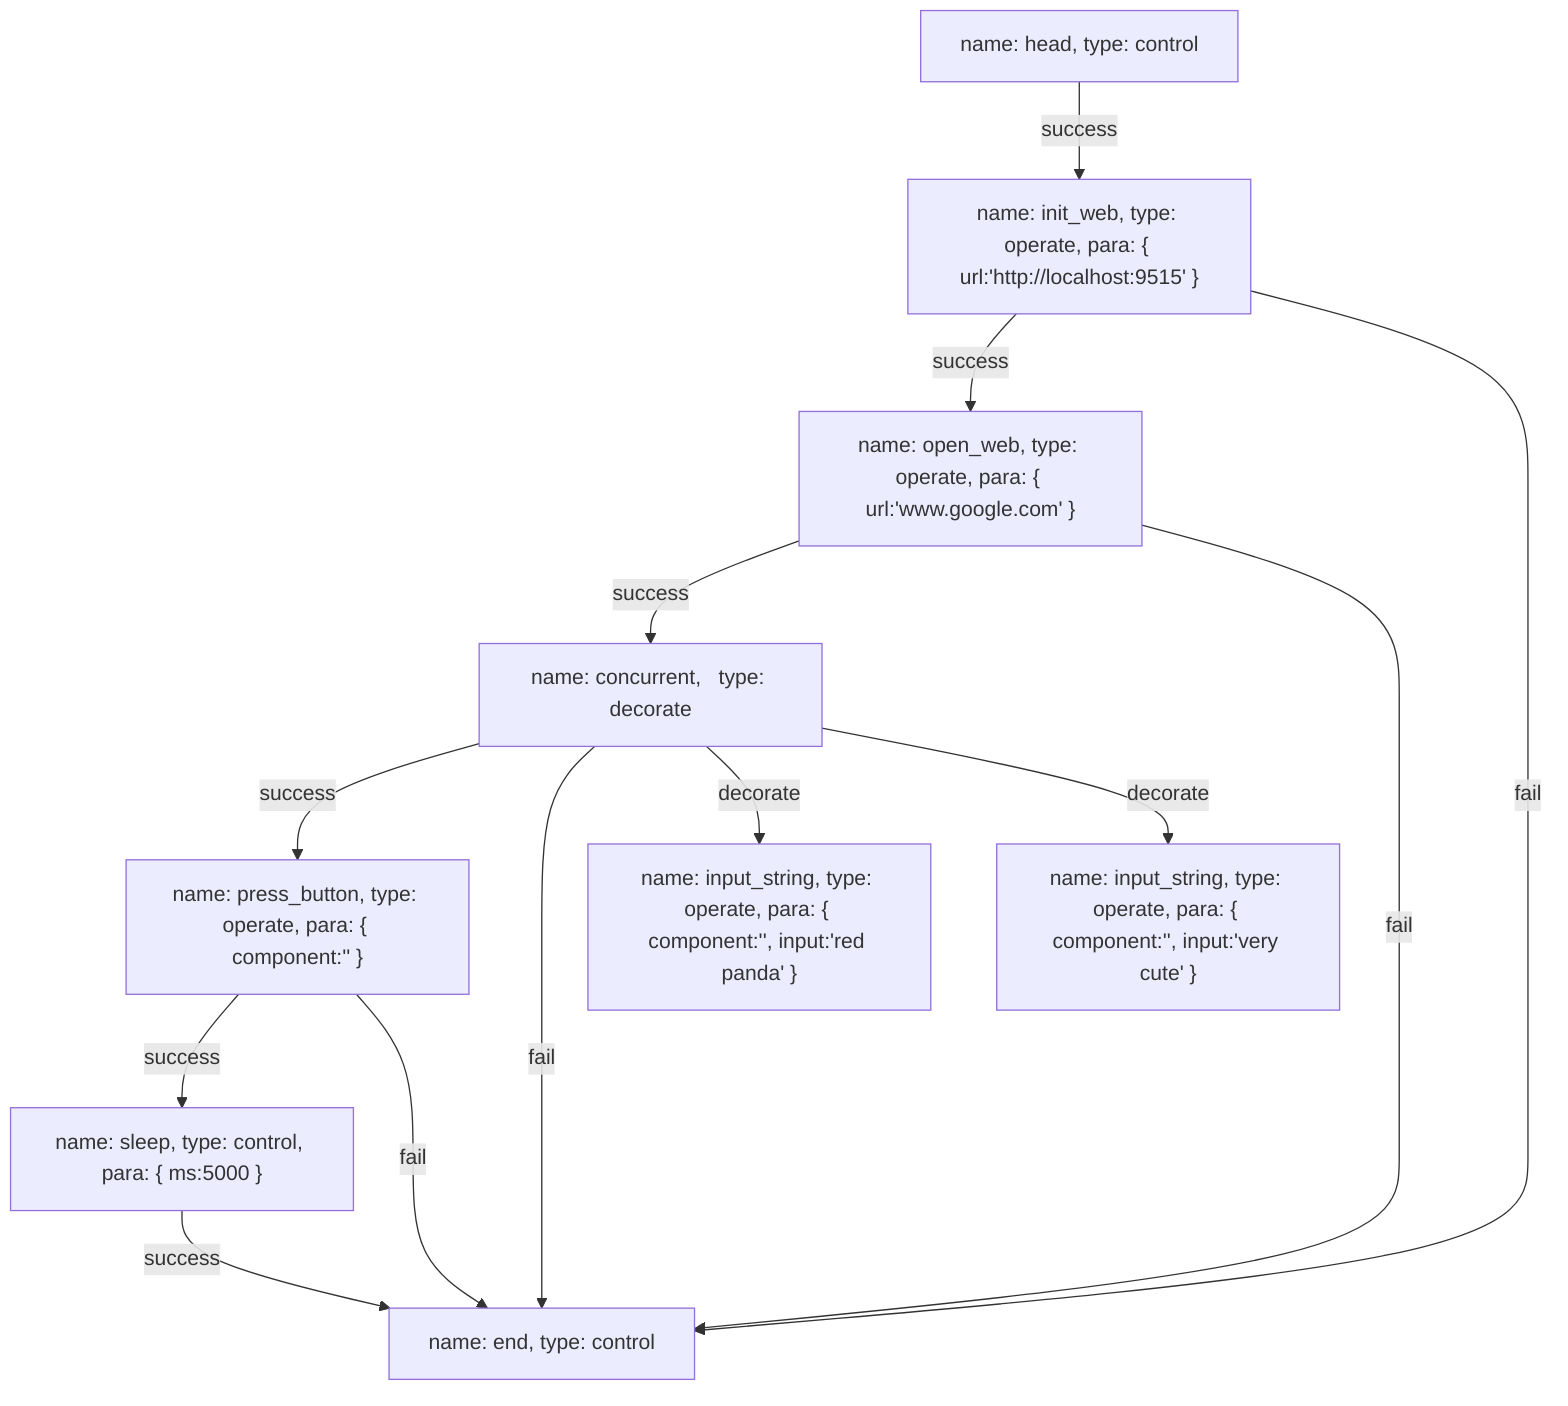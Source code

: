 flowchart TD
    ct001["name: head,  type: control"]
    ct002["name: end,   type: control"]
    ct003["name: sleep, type: control, para: { ms:5000 }"]
    op001["name: init_web, type: operate, para: { url:'http://localhost:9515' }"]
    op002["name: open_web, type: operate, para: { url:'www.google.com' }"]
    de001["name: concurrent,   type: decorate"] 
    op003["name: input_string, type: operate, para: { component:'', input:'red panda' }"]
    op004["name: input_string, type: operate, para: { component:'', input:'very cute' }"]
    op005["name: press_button, type: operate, para: { component:'' }"]

    ct001 -->|success| op001
    op001 -->|success| op002
    op002 -->|success| de001
    op005 -->|success| ct003
    ct003 -->|success| ct002
    de001 -->|success| op005

    op001 -->|fail| ct002
    op002 -->|fail| ct002
    op005 -->|fail| ct002
    de001 -->|fail| ct002

    de001 -->|decorate| op003
    de001 -->|decorate| op004